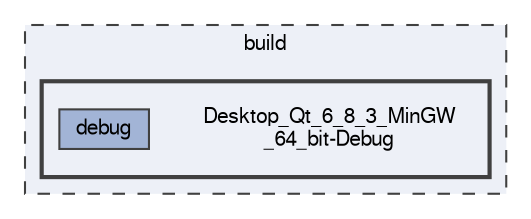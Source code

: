 digraph "C:/Users/Michal/Documents/Dane_Pogodowe_Projekt/build/Desktop_Qt_6_8_3_MinGW_64_bit-Debug"
{
 // LATEX_PDF_SIZE
  bgcolor="transparent";
  edge [fontname=FreeSans,fontsize=10,labelfontname=FreeSans,labelfontsize=10];
  node [fontname=FreeSans,fontsize=10,shape=box,height=0.2,width=0.4];
  compound=true
  subgraph clusterdir_4fef79e7177ba769987a8da36c892c5f {
    graph [ bgcolor="#edf0f7", pencolor="grey25", label="build", fontname=FreeSans,fontsize=10 style="filled,dashed", URL="dir_4fef79e7177ba769987a8da36c892c5f.html",tooltip=""]
  subgraph clusterdir_7c54cebf1e8586a5628d2a0d6be0c5dd {
    graph [ bgcolor="#edf0f7", pencolor="grey25", label="", fontname=FreeSans,fontsize=10 style="filled,bold", URL="dir_7c54cebf1e8586a5628d2a0d6be0c5dd.html",tooltip=""]
    dir_7c54cebf1e8586a5628d2a0d6be0c5dd [shape=plaintext, label="Desktop_Qt_6_8_3_MinGW\l_64_bit-Debug"];
  dir_f203cb2a1b9dc1e334256af0ad2f4450 [label="debug", fillcolor="#a2b4d6", color="grey25", style="filled", URL="dir_f203cb2a1b9dc1e334256af0ad2f4450.html",tooltip=""];
  }
  }
}
